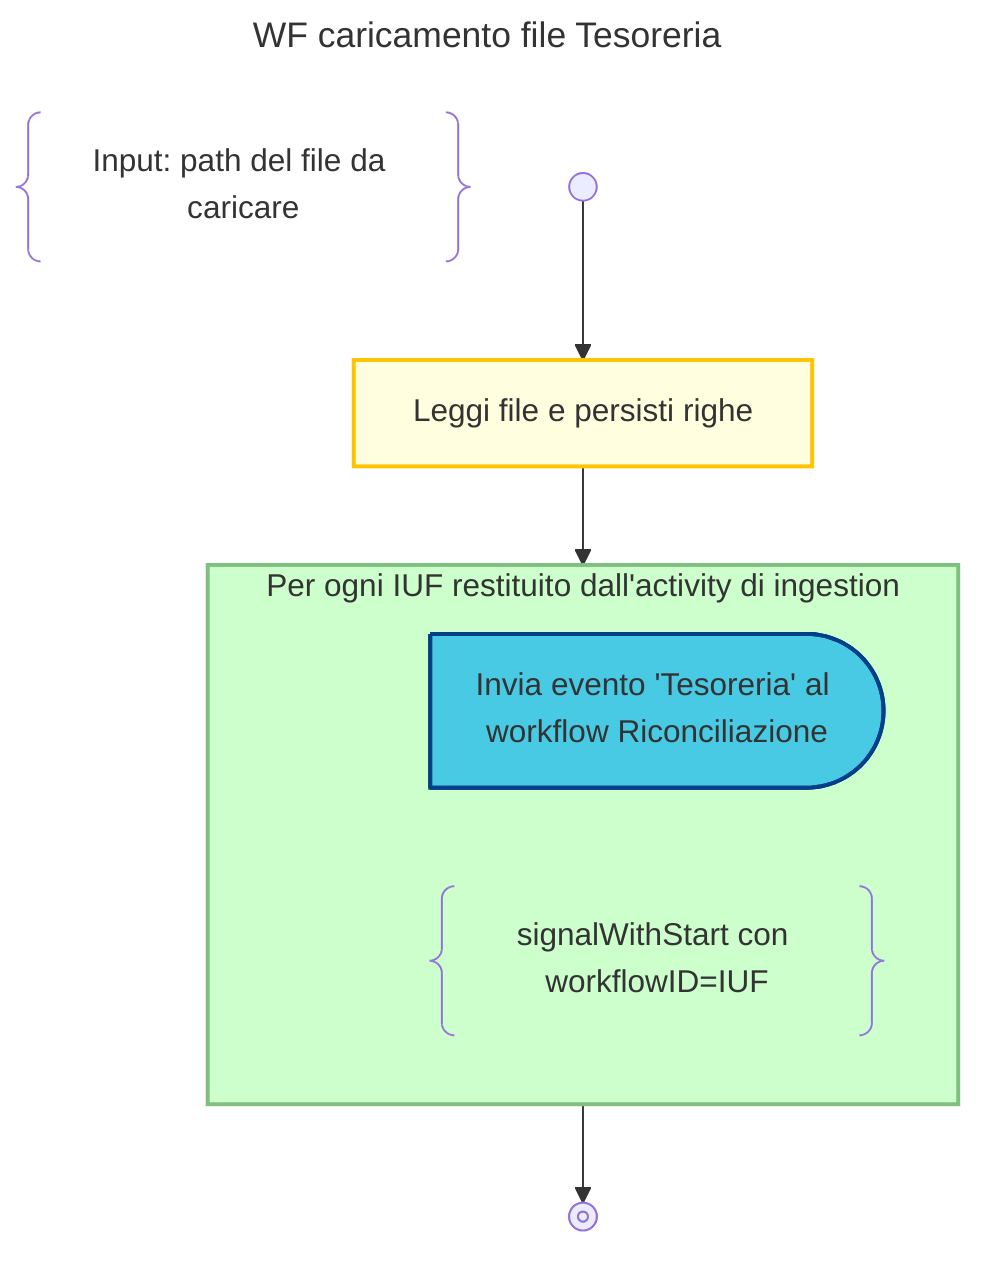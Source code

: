 ---
title: WF caricamento file Tesoreria
---
flowchart TD
    DESCRIPTION@{ shape: braces, label: "Input: path del file da caricare" }
    START@{shape: start} --> INGESTION:::activity@{label: "Leggi file e persisti righe"}

    INGESTION --> LOOP

    subgraph LOOP["Per ogni IUF restituito dall'activity di ingestion"]

        %% dummy block added to have an empty line
        DUMMY:::disable-->SIGNAL
        linkStyle 2 display:none;

        SIGNAL:::send-signal@{shape: delay, label: "Invia evento 'Tesoreria' al workflow Riconciliazione"}
        NOTE@{ shape: braces, label: "signalWithStart con workflowID=IUF" }
    end

    LOOP --> END@{shape: stop}
    class LOOP loop

    classDef disable display:none;
    classDef activity fill:#FFFFE0, stroke:#ffc300, stroke-width:2px;
    classDef loop fill:#CCFFCC, stroke:#7FBF7F, stroke-width:2px, padding-bottom: 5px;
    classDef send-signal fill:#48cae4, stroke:#023e8a, stroke-width:2px